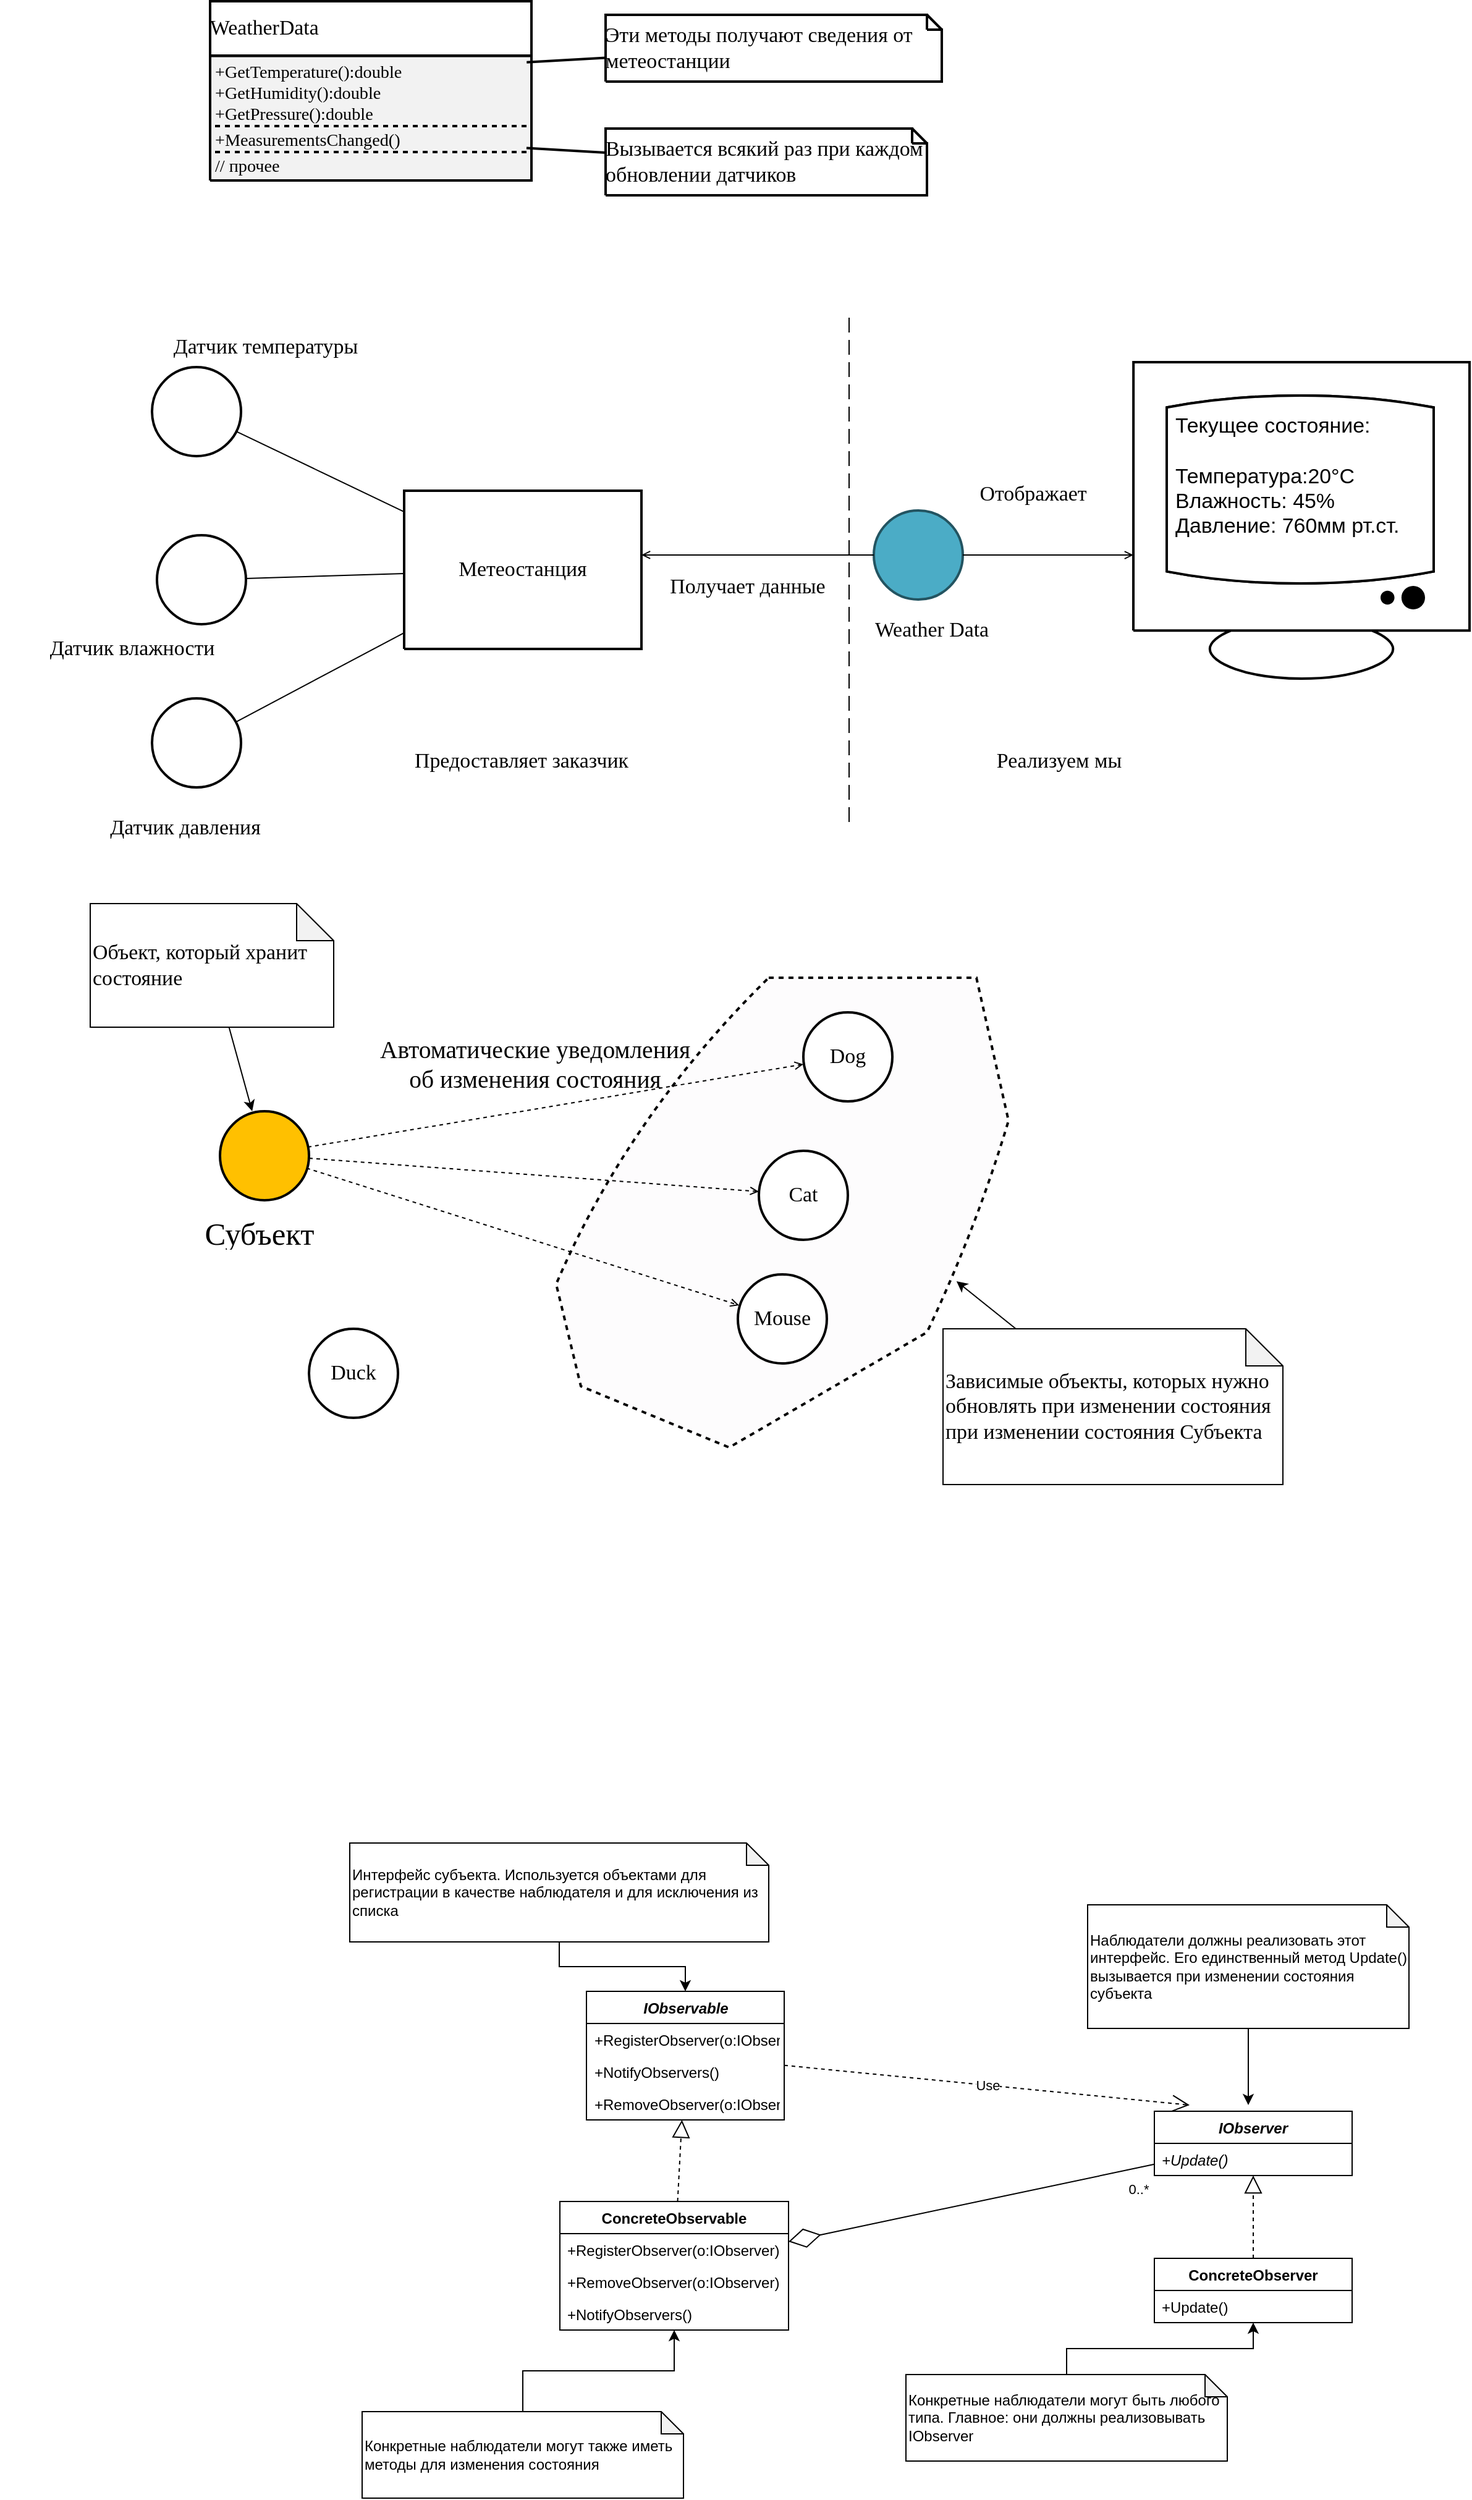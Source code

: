 <mxfile version="24.7.8" pages="2">
  <diagram name="Page-1" id="Page-1">
    <mxGraphModel dx="1199" dy="1207" grid="1" gridSize="10" guides="1" tooltips="1" connect="1" arrows="1" fold="1" page="1" pageScale="1" pageWidth="850" pageHeight="1100" math="0" shadow="0">
      <root>
        <mxCell id="0" />
        <mxCell id="1" parent="0" />
        <UserObject label="" tags="Background" id="2">
          <mxCell style="vsdxID=122;fillColor=#eeeaf2;gradientColor=none;fillOpacity=16;shape=stencil(tZJNbsMgEIVPw9IjDAbDOk3vgRJso1JjYdI4ty+UWIWqlrrpbn6+B8NjED2tk1o0IngN3r3pu7mGCdEXRIiZJ+1NiBGiZ0RPg/N69O42X3O+qESm6N19pBO2rOs4SJlUBD9yBX9lrxm2Zi5gSeDPbItxhVIMHS1x5S+x6/c5WAtCZIXfJUwC63LtiYkWZF+d2zPonrqtUZtZG++CCsbN5YjYKj/qJt7ZDFaNVWu9a70U5fb4UVQAYdX1+zN/xeNovKJFdJsf87VjnEFKjxwjnEBPa8cIloBrx44++F/cisH3og3G2rynZf/nYsZSXmp6/gQ=);dashed=1;dashPattern=2.00 2.00;strokeColor=#000000;strokeWidth=2;points=[];labelBackgroundColor=#ffffff;rounded=0;html=1;whiteSpace=wrap;" parent="1" vertex="1">
            <mxGeometry x="1537" y="860" width="366" height="380" as="geometry" />
          </mxCell>
        </UserObject>
        <UserObject label="" tags="Background" id="3">
          <mxCell style="vsdxID=9;fillColor=none;gradientColor=none;strokeColor=none;strokeWidth=2;spacingTop=3;spacingBottom=3;points=[[1,0.5,0],[0.5,0.5,0],[0.5,0,0]];labelBackgroundColor=none;rounded=0;html=1;whiteSpace=wrap;" parent="1" vertex="1">
            <mxGeometry x="1257" y="70" width="260" height="145" as="geometry" />
          </mxCell>
        </UserObject>
        <mxCell id="4" style="vsdxID=10;fillColor=#f2f2f2;gradientColor=none;shape=stencil(1ZLdDoIwDIWfZpczc4u+AOIl79DIgMW5kTIF3t4txYgYJfHOu7bna7ufw1TWNdBqJkUX0J91b8rQMHVgUhrXaDQhRkzlTGWVR12jv7qS8hYSmaKLv6UJA/WJ1CHFSNlWUH4k1Bo3Qx/iT7ASm93+M74CA56iihNcQEE4jovCyjQxcBhMx9EHCMa7F9oC1prHTbyyUE+3IKnrtW7fyn9wtm+PvPi+GDw9UhlryWJzfempWCI/qvwO);strokeColor=#000000;strokeWidth=2;points=[[0,0.5,0],[1,0.5,0],[0.5,1,0],[0.5,0,0]];labelBackgroundColor=none;rounded=0;html=1;whiteSpace=wrap;" parent="3" vertex="1">
          <mxGeometry width="260" height="145" as="geometry" />
        </mxCell>
        <mxCell id="5" style="vsdxID=11;fillColor=#ffffff;gradientColor=none;shape=stencil(zZJNDsIgEIVPw5IE4Qi1LnuHiYWWiNAMaNvbC5lGazVduHI3P9/Mm0weU1XsYdBMipgwXPRo29QzdWRSWt9rtClHTNVMVSag7jDcfEv5AIUs0TXcy4aJ5kSZkGKm7CAoPxEKeM49XNAGGoJx3hR2d4mJw2Qjx5Ag2eDfWAfYaZ51uHHQLYPUiqPWw0f57y9z1q/e+5T6/uB9eAf9EdzI5+DlC2OdI1ut+1sf5RJ5UNUP);strokeColor=#000000;strokeWidth=2;points=[[0,0.5,0],[1,0.5,0],[0.5,1,0],[0.5,0,0]];labelBackgroundColor=none;rounded=0;html=1;whiteSpace=wrap;" parent="3" vertex="1">
          <mxGeometry width="260" height="44" as="geometry" />
        </mxCell>
        <mxCell id="6" value="&lt;div style=&quot;font-size: 1px&quot;&gt;&lt;font style=&quot;font-size:16.93px;font-family:Calibri;color:#000000;direction:ltr;letter-spacing:0px;line-height:120%;opacity:1&quot;&gt;WeatherData&lt;br/&gt;&lt;/font&gt;&lt;/div&gt;" style="text;vsdxID=9;fillColor=none;gradientColor=none;strokeColor=none;strokeWidth=2;spacingTop=3;spacingBottom=3;points=[[1,0.5,0],[0.5,0.5,0],[0.5,0,0]];labelBackgroundColor=none;rounded=0;html=1;whiteSpace=wrap;verticalAlign=middle;align=left;overflow=width;;html=1;" parent="3" vertex="1">
          <mxGeometry y="-0.01" width="260" height="44.31" as="geometry" />
        </mxCell>
        <UserObject label="&lt;div style=&quot;font-size: 1px&quot;&gt;&lt;font style=&quot;font-size:14.11px;font-family:Calibri;color:#000000;direction:ltr;letter-spacing:0px;line-height:120%;opacity:1&quot;&gt;+GetTemperature():double&lt;br/&gt;&lt;/font&gt;&lt;/div&gt;" tags="Background" id="7">
          <mxCell style="verticalAlign=middle;align=left;overflow=width;vsdxID=14;fillColor=#ffffff;gradientColor=none;fillOpacity=0;shape=stencil(nZBLDoAgDERP0z3SIyjew0SURgSD+Lu9kMZoXLhwN9N5bdMClrNpJg1SzDH4QW/URgNYgZTkjA4UkwJUgGXng+6DX1zLfmoymdXo1zxh5z6RO6Q42BWCfc2oJfdAr/AX/IH+BF/rk7hv7MjaZ/L+RirxJ1Gd);strokeColor=#000000;strokeWidth=2;spacingTop=-3;spacingBottom=-3;spacingLeft=3;spacingRight=-3;points=[];labelBackgroundColor=none;rounded=0;html=1;whiteSpace=wrap;" parent="1" vertex="1">
            <mxGeometry x="1261" y="118" width="252" height="16" as="geometry" />
          </mxCell>
        </UserObject>
        <UserObject label="" tags="Background" id="8">
          <mxCell style="vsdxID=15;fillColor=#ffffff;gradientColor=none;shape=stencil(fY9LDoAgDERP0z3SeALUe5gI0ohgEH+3F9KFxoW7mfa1nQKq1faLBinWFMOkDxqSBWxASvJWR0pZAbaAyoSoxxg2P7Bf+kIWNYe9bDh5TpQJKS52NduOSUf+RVbij83iOWHIOU747n8j5RK/g+0N);dashed=1;dashPattern=2.00 2.00;strokeColor=#000000;strokeWidth=2;points=[];labelBackgroundColor=none;rounded=0;html=1;whiteSpace=wrap;" parent="1" vertex="1">
            <mxGeometry x="1261" y="169" width="252" height="4" as="geometry" />
          </mxCell>
        </UserObject>
        <UserObject label="&lt;div style=&quot;font-size: 1px&quot;&gt;&lt;font style=&quot;font-size:14.11px;font-family:Calibri;color:#000000;direction:ltr;letter-spacing:0px;line-height:120%;opacity:1&quot;&gt;+MeasurementsChanged()&lt;br/&gt;&lt;/font&gt;&lt;/div&gt;" tags="Background" id="9">
          <mxCell style="verticalAlign=middle;align=left;overflow=width;vsdxID=16;fillColor=#ffffff;gradientColor=none;fillOpacity=0;shape=stencil(nZBLDoAgDERP0z3SIyjew0SURgSD+Lu9kMZoXLhwN9N5bdMClrNpJg1SzDH4QW/URgNYgZTkjA4UkwJUgGXng+6DX1zLfmoymdXo1zxh5z6RO6Q42BWCfc2oJfdAr/AX/IH+BF/rk7hv7MjaZ/L+RirxJ1Gd);strokeColor=#000000;strokeWidth=2;spacingTop=-3;spacingBottom=-3;spacingLeft=3;spacingRight=-3;points=[];labelBackgroundColor=none;rounded=0;html=1;whiteSpace=wrap;" parent="1" vertex="1">
            <mxGeometry x="1261" y="173" width="252" height="16" as="geometry" />
          </mxCell>
        </UserObject>
        <UserObject label="&lt;div style=&quot;font-size: 1px&quot;&gt;&lt;font style=&quot;font-size:14.11px;font-family:Calibri;color:#000000;direction:ltr;letter-spacing:0px;line-height:120%;opacity:1&quot;&gt;+GetHumidity():double&lt;br/&gt;&lt;/font&gt;&lt;/div&gt;" tags="Background" id="10">
          <mxCell style="verticalAlign=middle;align=left;overflow=width;vsdxID=17;fillColor=#ffffff;gradientColor=none;fillOpacity=0;shape=stencil(nZBLDoAgDERP0z3SIyjew0SURgSD+Lu9kMZoXLhwN9N5bdMClrNpJg1SzDH4QW/URgNYgZTkjA4UkwJUgGXng+6DX1zLfmoymdXo1zxh5z6RO6Q42BWCfc2oJfdAr/AX/IH+BF/rk7hv7MjaZ/L+RirxJ1Gd);strokeColor=#000000;strokeWidth=2;spacingTop=-3;spacingBottom=-3;spacingLeft=3;spacingRight=-3;points=[];labelBackgroundColor=none;rounded=0;html=1;whiteSpace=wrap;" parent="1" vertex="1">
            <mxGeometry x="1261" y="135" width="252" height="16" as="geometry" />
          </mxCell>
        </UserObject>
        <UserObject label="&lt;div style=&quot;font-size: 1px&quot;&gt;&lt;font style=&quot;font-size:14.11px;font-family:Calibri;color:#000000;direction:ltr;letter-spacing:0px;line-height:120%;opacity:1&quot;&gt;+GetPressure():double&lt;br/&gt;&lt;/font&gt;&lt;/div&gt;" tags="Background" id="11">
          <mxCell style="verticalAlign=middle;align=left;overflow=width;vsdxID=18;fillColor=#ffffff;gradientColor=none;fillOpacity=0;shape=stencil(nZBLDoAgDERP0z3SIyjew0SURgSD+Lu9kMZoXLhwN9N5bdMClrNpJg1SzDH4QW/URgNYgZTkjA4UkwJUgGXng+6DX1zLfmoymdXo1zxh5z6RO6Q42BWCfc2oJfdAr/AX/IH+BF/rk7hv7MjaZ/L+RirxJ1Gd);strokeColor=#000000;strokeWidth=2;spacingTop=-3;spacingBottom=-3;spacingLeft=3;spacingRight=-3;points=[];labelBackgroundColor=none;rounded=0;html=1;whiteSpace=wrap;" parent="1" vertex="1">
            <mxGeometry x="1261" y="152" width="252" height="16" as="geometry" />
          </mxCell>
        </UserObject>
        <UserObject label="&lt;div style=&quot;font-size: 1px&quot;&gt;&lt;/div&gt;" tags="Background" id="12">
          <mxCell style="verticalAlign=middle;align=center;overflow=width;vsdxID=19;fillColor=#ffffff;gradientColor=none;shape=stencil(vVHLDsIgEPwajiQI6RfU+h8bu22JCGRB2/69kG1iazx58DazM/vIjjBtmiCi0CplCjecbZ8nYc5Ca+snJJsLEqYTph0C4Ujh4XvmEaqzont41gkL96naodXKrGF6YSfQtUi0OXXDVlqPfJNP6usotUhYbJIUMmQb/GGrAxpRljVycDBuc1hKM2LclX8/7H9nFfB+82Cd45T2+mcspcSRmu4F);strokeColor=#000000;strokeWidth=2;points=[];labelBackgroundColor=none;rounded=0;html=1;whiteSpace=wrap;" parent="1" vertex="1">
            <mxGeometry x="1210" y="366" width="72" height="72" as="geometry" />
          </mxCell>
        </UserObject>
        <UserObject label="" tags="Background" id="13">
          <mxCell style="vsdxID=20;fillColor=#ffffff;gradientColor=none;shape=stencil(vVHLDsIgEPwajiQI6RfU+h8bu22JCGRB2/69kG1iazx58DazM/vIjjBtmiCi0CplCjecbZ8nYc5Ca+snJJsLEqYTph0C4Ujh4XvmEaqzont41gkL96naodXKrGF6YSfQtUi0OXXDVlqPfJNP6usotUhYbJIUMmQb/GGrAxpRljVycDBuc1hKM2LclX8/7H9nFfB+82Cd45T2+mcspcSRmu4F);strokeColor=#000000;strokeWidth=2;points=[];labelBackgroundColor=none;rounded=0;html=1;whiteSpace=wrap;" parent="1" vertex="1">
            <mxGeometry x="1214" y="502" width="72" height="72" as="geometry" />
          </mxCell>
        </UserObject>
        <UserObject label="" tags="Background" id="14">
          <mxCell style="vsdxID=21;fillColor=#ffffff;gradientColor=none;shape=stencil(vVHLDsIgEPwajiQI6RfU+h8bu22JCGRB2/69kG1iazx58DazM/vIjjBtmiCi0CplCjecbZ8nYc5Ca+snJJsLEqYTph0C4Ujh4XvmEaqzont41gkL96naodXKrGF6YSfQtUi0OXXDVlqPfJNP6usotUhYbJIUMmQb/GGrAxpRljVycDBuc1hKM2LclX8/7H9nFfB+82Cd45T2+mcspcSRmu4F);strokeColor=#000000;strokeWidth=2;points=[];labelBackgroundColor=none;rounded=0;html=1;whiteSpace=wrap;" parent="1" vertex="1">
            <mxGeometry x="1210" y="634" width="72" height="72" as="geometry" />
          </mxCell>
        </UserObject>
        <UserObject label="&lt;div style=&quot;font-size: 1px&quot;&gt;&lt;font style=&quot;font-size:16.93px;font-family:Calibri;color:#000000;direction:ltr;letter-spacing:0px;line-height:120%;opacity:1&quot;&gt;Метеостанция&lt;br/&gt;&lt;/font&gt;&lt;/div&gt;" tags="Background" id="15">
          <mxCell style="verticalAlign=middle;align=center;overflow=width;vsdxID=22;fillColor=#ffffff;gradientColor=none;shape=stencil(nZBLDoAgDERP0z3SIyjew0SURgSD+Lu9kMZoXLhwN9O+tukAlrNpJg1SzDH4QW/URgNYgZTkjA4UkwJUgGXng+6DX1zLfmoymdXo17xh5zmRJ6Q42BWCfc2oJfdAr+Yv+AP9Cb7OJ3H/2JG1HNGz/84klThPVCc=);strokeColor=#000000;strokeWidth=2;points=[];labelBackgroundColor=none;rounded=0;html=1;whiteSpace=wrap;" parent="1" vertex="1">
            <mxGeometry x="1414" y="466" width="192" height="128" as="geometry" />
          </mxCell>
        </UserObject>
        <UserObject label="" tags="Background" id="16">
          <mxCell style="vsdxID=23;fillColor=#4bacc6;gradientColor=none;shape=stencil(vVHLDsIgEPwajiQI6RfU+h8bu22JCGRB2/69kG1iazx58DazM/vIjjBtmiCi0CplCjecbZ8nYc5Ca+snJJsLEqYTph0C4Ujh4XvmEaqzont41gkL96naodXKrGF6YSfQtUi0OXXDVlqPfJNP6usotUhYbJIUMmQb/GGrAxpRljVycDBuc1hKM2LclX8/7H9nFfB+82Cd45T2+mcspcSRmu4F);strokeColor=#235461;strokeWidth=2;points=[];labelBackgroundColor=none;rounded=0;html=1;whiteSpace=wrap;" parent="1" vertex="1">
            <mxGeometry x="1794" y="482" width="72" height="72" as="geometry" />
          </mxCell>
        </UserObject>
        <UserObject label="" tags="Background" id="17">
          <mxCell style="vsdxID=24;fillColor=none;gradientColor=none;strokeColor=none;strokeWidth=2;points=[[0.5,0.5,0]];labelBackgroundColor=none;rounded=0;html=1;whiteSpace=wrap;" parent="1" vertex="1">
            <mxGeometry x="2004" y="354" width="272" height="272" as="geometry" />
          </mxCell>
        </UserObject>
        <mxCell id="18" style="vsdxID=25;fillColor=#ffffff;gradientColor=none;shape=stencil(nZPdjoMgEIWfhtvJyCjCdX/eo2ntStZqQ+3f26+GcQuSmu7e4fE7nBlgBK0u9e5cCYmX3nXf1d0e+lrQWkhp27pyth9WgjaCVsfOVV+uu7YH/33ejeS4OnW3cYeH90kDqEeXxKdXdA5e2Hp+f3XekLGjAFTsYEkrKDIvPSRTEsqCKZa0BkVMUUqxZBBUvpgfeFgyQ0llnE8EJo/zM8Q4vcA4egLeBCuVNP7akjPKEuSs7bA4SqlP2w49WXqgU36etB1ezpSPYGScP7/1xrZ/eiXxq8JFNt779wz/ReN7FAHpY3axhGHxmp+jbRo/fuH/+bwNkp9V2vwA);strokeColor=#000000;strokeWidth=2;points=[[0.5,0.5,0]];labelBackgroundColor=none;rounded=0;html=1;whiteSpace=wrap;" parent="17" vertex="1">
          <mxGeometry y="8" width="272" height="256" as="geometry" />
        </mxCell>
        <mxCell id="19" style="vsdxID=26;fillColor=#ffffff;gradientColor=none;shape=stencil(jZTRdoMgDIafhtscSBT0umvfo2e10zNXe6zd2rcfDlSIk+0OQkK+/AkI2t3q47USKG9D371XX81pqAW9CMTmUld9M9iVoL2g3bnrq7e+u19Obn89jp7j6qP7HG94uLhcjiEon26bgc5/DAfn/Hrvnbdy51pD7gMUi5APdJYCAZV38iYbRd6JnKXUYLzp6U1KAlKYvG0uAWkY4ROVYEyK1pIQwy0JMox5bU2oY94ynwMn4Fko4i4byYkWXrW+1mdSBnTGkgeIPhkBmjj9qvZYrCBgQ1yOO4IwrWzXTEw71sRog/5vKMVnKjmAMimpgqKMGSWTM4OC9dLOgIoBGZ8G0ttKxni2NzotYwAwdd0AlzGoYwKXMq3i5LD1MAtQKs67XDk9zBwUn7WFjeVZBp2XHOuz+P+u5upNWgiMQW2H2Iss5smbQP9QR24Dpgbs/552sXyh56Zt3Q8cnvMv15rcd037bw==);strokeColor=#000000;strokeWidth=2;points=[[0.5,0.5,0]];labelBackgroundColor=none;rounded=0;html=1;whiteSpace=wrap;" parent="17" vertex="1">
          <mxGeometry x="27" y="35" width="216" height="152" as="geometry" />
        </mxCell>
        <mxCell id="20" style="vsdxID=27;fillColor=#ffffff;gradientColor=none;shape=stencil(lVPLEoIwDPyaXjskkdfZx384AtIRwSmo+PdSU4XgqOMt3W6ymzRVtGzL7SlXGLSdbQ751WRdqWilEE1d5tZ0Q6RorWhZNDbf2+ZcZ3w+bR3TRcfm4ir0nBe4DAxufEpJR/RANkzenS2zgQmw0EnkUzyUxjpmpEdGCHSSepKHIPBCPTEQPoVJEj7oRokGkLpjSa+RhBoWUnbibabzEn5ruTL1ZD4j3xvRFH0z6kygNIqapNGhmTCWRn9M5+tspuMGWQ7fXw1fpkBqziTnjcqx/Fibv8hDMG5nYaqKl3t6P9/mAeKfQOs7);strokeColor=#000000;strokeWidth=2;points=[[0.5,0.5,0]];labelBackgroundColor=none;rounded=0;html=1;whiteSpace=wrap;" parent="17" vertex="1">
          <mxGeometry x="27" y="35" width="216" height="152" as="geometry" />
        </mxCell>
        <mxCell id="21" style="vsdxID=28;fillColor=#000000;gradientColor=none;shape=stencil(xVPRDoIwDPyaPY6MFTLfEf9jkQGLyEiZgn/vcCOC4cHEqG+93rXrNR2BrK9lpwhnvUVzUoMubE1gTzjXba1QWxcRyAlkpUFVobm0hcednJRTdDbXqcPo6xIxlXB28zBlD3jwUolHR2GQxhDx1KsxyGc8Kxjb6sZGKkfdUzRWWm1aTwaukVgp6l6iZSOr0MdT/aBUt0h/NNu20a+Mtt7w5ko2TYhoB2sPcRIJsbIBcQT8T0t+Z77fHYALnkdd6qZZMq/n71L+60B+Bw==);strokeColor=#000000;strokeWidth=2;points=[[0.5,0.5,0]];labelBackgroundColor=none;rounded=0;html=1;whiteSpace=wrap;" parent="17" vertex="1">
          <mxGeometry x="200" y="189" width="36" height="19" as="geometry" />
        </mxCell>
        <UserObject label="" tags="Background" id="125">
          <mxCell style="vsdxID=36;edgeStyle=none;dashed=1;dashPattern=12.00 6.00;startArrow=none;endArrow=none;startSize=5;endSize=5;strokeColor=#000000;spacingTop=0;spacingBottom=0;spacingLeft=0;spacingRight=0;verticalAlign=middle;html=1;labelBackgroundColor=#ffffff;rounded=0;" parent="1" edge="1">
            <mxGeometry relative="1" as="geometry">
              <Array as="points" />
              <mxPoint x="1774" y="326" as="sourcePoint" />
              <mxPoint x="1774" y="736" as="targetPoint" />
            </mxGeometry>
          </mxCell>
        </UserObject>
        <UserObject label="&lt;div style=&quot;font-size: 1px&quot;&gt;&lt;font style=&quot;font-size:16.93px;font-family:Calibri;color:#000000;direction:ltr;letter-spacing:0px;line-height:120%;opacity:1&quot;&gt;Получает данные&lt;br/&gt;&lt;/font&gt;&lt;/div&gt;" tags="Background" id="27">
          <mxCell style="verticalAlign=middle;align=center;overflow=width;vsdxID=62;fillColor=none;gradientColor=none;shape=stencil(nZBLDoAgDERP0z3SIyjew0SURgSD+Lu9kMZoXLhwN9O+tukAlrNpJg1SzDH4QW/URgNYgZTkjA4UkwJUgGXng+6DX1zLfmoymdXo17xh5zmRJ6Q42BWCfc2oJfdAr+Yv+AP9Cb7OJ3H/2JG1HNGz/84klThPVCc=);strokeColor=none;strokeWidth=2;points=[];labelBackgroundColor=none;rounded=0;html=1;whiteSpace=wrap;" parent="1" vertex="1">
            <mxGeometry x="1596" y="530" width="192" height="28" as="geometry" />
          </mxCell>
        </UserObject>
        <UserObject label="&lt;div style=&quot;font-size: 1px&quot;&gt;&lt;font style=&quot;font-size:16.93px;font-family:Calibri;color:#000000;direction:ltr;letter-spacing:0px;line-height:120%;opacity:1&quot;&gt;Отображает&lt;br/&gt;&lt;/font&gt;&lt;/div&gt;" tags="Background" id="28">
          <mxCell style="verticalAlign=middle;align=center;overflow=width;vsdxID=63;fillColor=none;gradientColor=none;shape=stencil(nZBLDoAgDERP0z3SIyjew0SURgSD+Lu9kMZoXLhwN9O+tukAlrNpJg1SzDH4QW/URgNYgZTkjA4UkwJUgGXng+6DX1zLfmoymdXo17xh5zmRJ6Q42BWCfc2oJfdAr+Yv+AP9Cb7OJ3H/2JG1HNGz/84klThPVCc=);strokeColor=none;strokeWidth=2;points=[];labelBackgroundColor=none;rounded=0;html=1;whiteSpace=wrap;" parent="1" vertex="1">
            <mxGeometry x="1816" y="455" width="214" height="28" as="geometry" />
          </mxCell>
        </UserObject>
        <UserObject label="&lt;div style=&quot;font-size: 1px&quot;&gt;&lt;font style=&quot;font-size:16.93px;font-family:Calibri;color:#000000;direction:ltr;letter-spacing:0px;line-height:120%;opacity:1&quot;&gt;Датчик температуры&lt;br/&gt;&lt;/font&gt;&lt;/div&gt;" tags="Background" id="29">
          <mxCell style="verticalAlign=middle;align=center;overflow=width;vsdxID=64;fillColor=none;gradientColor=none;shape=stencil(nZBLDoAgDERP0z3SIyjew0SURgSD+Lu9kMZoXLhwN9O+tukAlrNpJg1SzDH4QW/URgNYgZTkjA4UkwJUgGXng+6DX1zLfmoymdXo17xh5zmRJ6Q42BWCfc2oJfdAr+Yv+AP9Cb7OJ3H/2JG1HNGz/84klThPVCc=);strokeColor=none;strokeWidth=2;points=[];labelBackgroundColor=none;rounded=0;html=1;whiteSpace=wrap;" parent="1" vertex="1">
            <mxGeometry x="1195" y="336" width="214" height="28" as="geometry" />
          </mxCell>
        </UserObject>
        <UserObject label="&lt;div style=&quot;font-size: 1px&quot;&gt;&lt;font style=&quot;font-size:16.93px;font-family:Calibri;color:#000000;direction:ltr;letter-spacing:0px;line-height:120%;opacity:1&quot;&gt;Датчик влажности&lt;br/&gt;&lt;/font&gt;&lt;/div&gt;" tags="Background" id="30">
          <mxCell style="verticalAlign=middle;align=center;overflow=width;vsdxID=65;fillColor=none;gradientColor=none;shape=stencil(nZBLDoAgDERP0z3SIyjew0SURgSD+Lu9kMZoXLhwN9O+tukAlrNpJg1SzDH4QW/URgNYgZTkjA4UkwJUgGXng+6DX1zLfmoymdXo17xh5zmRJ6Q42BWCfc2oJfdAr+Yv+AP9Cb7OJ3H/2JG1HNGz/84klThPVCc=);strokeColor=none;strokeWidth=2;points=[];labelBackgroundColor=none;rounded=0;html=1;whiteSpace=wrap;" parent="1" vertex="1">
            <mxGeometry x="1087" y="580" width="214" height="28" as="geometry" />
          </mxCell>
        </UserObject>
        <UserObject label="&lt;div style=&quot;font-size: 1px&quot;&gt;&lt;font style=&quot;font-size:16.93px;font-family:Calibri;color:#000000;direction:ltr;letter-spacing:0px;line-height:120%;opacity:1&quot;&gt;Датчик давления&lt;br/&gt;&lt;/font&gt;&lt;/div&gt;" tags="Background" id="31">
          <mxCell style="verticalAlign=middle;align=center;overflow=width;vsdxID=72;fillColor=none;gradientColor=none;shape=stencil(nZBLDoAgDERP0z3SIyjew0SURgSD+Lu9kMZoXLhwN9O+tukAlrNpJg1SzDH4QW/URgNYgZTkjA4UkwJUgGXng+6DX1zLfmoymdXo17xh5zmRJ6Q42BWCfc2oJfdAr+Yv+AP9Cb7OJ3H/2JG1HNGz/84klThPVCc=);strokeColor=none;strokeWidth=2;points=[];labelBackgroundColor=none;rounded=0;html=1;whiteSpace=wrap;" parent="1" vertex="1">
            <mxGeometry x="1130" y="725" width="214" height="28" as="geometry" />
          </mxCell>
        </UserObject>
        <UserObject label="&lt;div style=&quot;font-size: 1px&quot;&gt;&lt;p style=&quot;text-align:left;margin-left:0;margin-right:0;margin-top:0px;margin-bottom:0px;text-indent:0;vertical-align:top;direction:ltr;&quot;&gt;&lt;font style=&quot;font-size: 16.93px; color: rgb(0, 0, 0); direction: ltr; letter-spacing: 0px; line-height: 120%; opacity: 1;&quot;&gt;Текущее состояние:&lt;br&gt;&lt;br&gt;Температура&lt;/font&gt;&lt;font style=&quot;font-size: 16.93px; color: rgb(0, 0, 0); direction: ltr; letter-spacing: 0px; line-height: 120%; opacity: 1;&quot;&gt;:&lt;/font&gt;&lt;font style=&quot;font-size: 16.93px; color: rgb(0, 0, 0); direction: ltr; letter-spacing: 0px; line-height: 120%; opacity: 1;&quot;&gt;20°С&lt;br&gt;Влажность: 45%&lt;br&gt;Давление: 760мм рт.ст. &lt;br&gt;&lt;/font&gt;&lt;/p&gt;&lt;/div&gt;" tags="Background" id="32">
          <mxCell style="verticalAlign=top;align=left;overflow=width;vsdxID=78;fillColor=none;gradientColor=none;shape=stencil(nZBLDoAgDERP0z3SIyjew0SURgSD+Lu9kMZoXLhwN9O+tukAlrNpJg1SzDH4QW/URgNYgZTkjA4UkwJUgGXng+6DX1zLfmoymdXo17xh5zmRJ6Q42BWCfc2oJfdAr+Yv+AP9Cb7OJ3H/2JG1HNGz/84klThPVCc=);strokeColor=none;strokeWidth=2;points=[];labelBackgroundColor=none;rounded=0;html=1;whiteSpace=wrap;fontFamily=Helvetica;" parent="1" vertex="1">
            <mxGeometry x="2038" y="404" width="214" height="124" as="geometry" />
          </mxCell>
        </UserObject>
        <UserObject label="&lt;div style=&quot;font-size: 1px&quot;&gt;&lt;font style=&quot;font-size:16.93px;font-family:Calibri;color:#000000;direction:ltr;letter-spacing:0px;line-height:120%;opacity:1&quot;&gt;Предоставляет заказчик&lt;br/&gt;&lt;/font&gt;&lt;/div&gt;" tags="Background" id="33">
          <mxCell style="verticalAlign=middle;align=center;overflow=width;vsdxID=79;fillColor=none;gradientColor=none;shape=stencil(nZBLDoAgDERP0z3SIyjew0SURgSD+Lu9kMZoXLhwN9O+tukAlrNpJg1SzDH4QW/URgNYgZTkjA4UkwJUgGXng+6DX1zLfmoymdXo17xh5zmRJ6Q42BWCfc2oJfdAr+Yv+AP9Cb7OJ3H/2JG1HNGz/84klThPVCc=);strokeColor=none;strokeWidth=2;points=[];labelBackgroundColor=none;rounded=0;html=1;whiteSpace=wrap;" parent="1" vertex="1">
            <mxGeometry x="1402" y="671" width="214" height="28" as="geometry" />
          </mxCell>
        </UserObject>
        <UserObject label="&lt;div style=&quot;font-size: 1px&quot;&gt;&lt;font style=&quot;font-size:16.93px;font-family:Calibri;color:#000000;direction:ltr;letter-spacing:0px;line-height:120%;opacity:1&quot;&gt;Реализуем мы&lt;br/&gt;&lt;/font&gt;&lt;/div&gt;" tags="Background" id="34">
          <mxCell style="verticalAlign=middle;align=center;overflow=width;vsdxID=80;fillColor=none;gradientColor=none;shape=stencil(nZBLDoAgDERP0z3SIyjew0SURgSD+Lu9kMZoXLhwN9O+tukAlrNpJg1SzDH4QW/URgNYgZTkjA4UkwJUgGXng+6DX1zLfmoymdXo17xh5zmRJ6Q42BWCfc2oJfdAr+Yv+AP9Cb7OJ3H/2JG1HNGz/84klThPVCc=);strokeColor=none;strokeWidth=2;points=[];labelBackgroundColor=none;rounded=0;html=1;whiteSpace=wrap;" parent="1" vertex="1">
            <mxGeometry x="1837" y="671" width="214" height="28" as="geometry" />
          </mxCell>
        </UserObject>
        <UserObject label="&lt;div style=&quot;font-size: 1px&quot;&gt;&lt;font style=&quot;font-size:16.93px;font-family:Calibri;color:#000000;direction:ltr;letter-spacing:0px;line-height:120%;opacity:1&quot;&gt;Weather Data&lt;br/&gt;&lt;/font&gt;&lt;/div&gt;" tags="Background" id="35">
          <mxCell style="verticalAlign=middle;align=center;overflow=width;vsdxID=81;fillColor=none;gradientColor=none;shape=stencil(nZBLDoAgDERP0z3SIyjew0SURgSD+Lu9kMZoXLhwN9O+tukAlrNpJg1SzDH4QW/URgNYgZTkjA4UkwJUgGXng+6DX1zLfmoymdXo17xh5zmRJ6Q42BWCfc2oJfdAr+Yv+AP9Cb7OJ3H/2JG1HNGz/84klThPVCc=);strokeColor=none;strokeWidth=2;points=[];labelBackgroundColor=none;rounded=0;html=1;whiteSpace=wrap;" parent="1" vertex="1">
            <mxGeometry x="1745" y="565" width="192" height="28" as="geometry" />
          </mxCell>
        </UserObject>
        <UserObject label="" tags="Background" id="36">
          <mxCell style="vsdxID=82;fillColor=#ffffff;gradientColor=none;shape=stencil(fY9LDoAgDERP0z3SeALUe5gI0ohgEH+3F9KFxoW7mfa1nQKq1faLBinWFMOkDxqSBWxASvJWR0pZAbaAyoSoxxg2P7Bf+kIWNYe9bDh5TpQJKS52NduOSUf+RVbij83iOWHIOU747n8j5RK/g+0N);dashed=1;dashPattern=2.00 2.00;strokeColor=#000000;strokeWidth=2;points=[];labelBackgroundColor=none;rounded=0;html=1;whiteSpace=wrap;" parent="1" vertex="1">
            <mxGeometry x="1261" y="190" width="252" height="4" as="geometry" />
          </mxCell>
        </UserObject>
        <UserObject label="&lt;div style=&quot;font-size: 1px&quot;&gt;&lt;font style=&quot;font-size:14.11px;font-family:Calibri;color:#000000;direction:ltr;letter-spacing:0px;line-height:120%;opacity:1&quot;&gt;// &lt;/font&gt;&lt;font style=&quot;font-size:14.11px;font-family:Themed;color:#000000;direction:ltr;letter-spacing:0px;line-height:120%;opacity:1&quot;&gt;прочее&lt;br/&gt;&lt;/font&gt;&lt;/div&gt;" tags="Background" id="37">
          <mxCell style="verticalAlign=middle;align=left;overflow=width;vsdxID=83;fillColor=#ffffff;gradientColor=none;fillOpacity=0;shape=stencil(nZBLDoAgDERP0z3SIyjew0SURgSD+Lu9kMZoXLhwN9N5bdMClrNpJg1SzDH4QW/URgNYgZTkjA4UkwJUgGXng+6DX1zLfmoymdXo1zxh5z6RO6Q42BWCfc2oJfdAr/AX/IH+BF/rk7hv7MjaZ/L+RirxJ1Gd);strokeColor=#000000;strokeWidth=2;spacingTop=-3;spacingBottom=-3;spacingLeft=3;spacingRight=-3;points=[];labelBackgroundColor=none;rounded=0;html=1;whiteSpace=wrap;" parent="1" vertex="1">
            <mxGeometry x="1261" y="194" width="252" height="16" as="geometry" />
          </mxCell>
        </UserObject>
        <UserObject label="" tags="Background" id="38">
          <mxCell style="vsdxID=88;fillColor=#ffc000;gradientColor=none;shape=stencil(vVHLDsIgEPwajiQI6RfU+h8bu22JCGRB2/69kG1iazx58DazM/vIjjBtmiCi0CplCjecbZ8nYc5Ca+snJJsLEqYTph0C4Ujh4XvmEaqzont41gkL96naodXKrGF6YSfQtUi0OXXDVlqPfJNP6usotUhYbJIUMmQb/GGrAxpRljVycDBuc1hKM2LclX8/7H9nFfB+82Cd45T2+mcspcSRmu4F);strokeColor=#000000;strokeWidth=2;points=[];labelBackgroundColor=none;rounded=0;html=1;whiteSpace=wrap;" parent="1" vertex="1">
            <mxGeometry x="1265" y="968" width="72" height="72" as="geometry" />
          </mxCell>
        </UserObject>
        <UserObject label="&lt;div style=&quot;font-size: 1px&quot;&gt;&lt;font style=&quot;font-size:25.4px;font-family:Calibri;color:#000000;direction:ltr;letter-spacing:0px;line-height:120%;opacity:1&quot;&gt;Субъект&lt;br/&gt;&lt;/font&gt;&lt;/div&gt;" tags="Background" id="39">
          <mxCell style="verticalAlign=middle;align=center;overflow=width;vsdxID=90;fillColor=none;gradientColor=none;shape=stencil(nZBLDoAgDERP0z3SIyjew0SURgSD+Lu9kMZoXLhwN9O+tukAlrNpJg1SzDH4QW/URgNYgZTkjA4UkwJUgGXng+6DX1zLfmoymdXo17xh5zmRJ6Q42BWCfc2oJfdAr+Yv+AP9Cb7OJ3H/2JG1HNGz/84klThPVCc=);strokeColor=none;strokeWidth=2;points=[];labelBackgroundColor=none;rounded=0;html=1;whiteSpace=wrap;" parent="1" vertex="1">
            <mxGeometry x="1237" y="1051" width="120" height="28" as="geometry" />
          </mxCell>
        </UserObject>
        <UserObject label="&lt;div style=&quot;font-size: 1px&quot;&gt;&lt;font style=&quot;font-size:16.93px;font-family:Calibri;color:#000000;direction:ltr;letter-spacing:0px;line-height:120%;opacity:1&quot;&gt;Dog&lt;br/&gt;&lt;/font&gt;&lt;/div&gt;" tags="Background" id="40">
          <mxCell style="verticalAlign=middle;align=center;overflow=width;vsdxID=93;fillColor=#ffffff;gradientColor=none;shape=stencil(vVHLDsIgEPwajiQI6RfU+h8bu22JCGRB2/69kG1iazx58DazM/vIjjBtmiCi0CplCjecbZ8nYc5Ca+snJJsLEqYTph0C4Ujh4XvmEaqzont41gkL96naodXKrGF6YSfQtUi0OXXDVlqPfJNP6usotUhYbJIUMmQb/GGrAxpRljVycDBuc1hKM2LclX8/7H9nFfB+82Cd45T2+mcspcSRmu4F);strokeColor=#000000;strokeWidth=2;points=[];labelBackgroundColor=none;rounded=0;html=1;whiteSpace=wrap;" parent="1" vertex="1">
            <mxGeometry x="1737" y="888" width="72" height="72" as="geometry" />
          </mxCell>
        </UserObject>
        <UserObject label="&lt;div style=&quot;font-size: 1px&quot;&gt;&lt;font style=&quot;font-size:16.93px;font-family:Calibri;color:#000000;direction:ltr;letter-spacing:0px;line-height:120%;opacity:1&quot;&gt;Cat&lt;br/&gt;&lt;/font&gt;&lt;/div&gt;" tags="Background" id="41">
          <mxCell style="verticalAlign=middle;align=center;overflow=width;vsdxID=94;fillColor=#ffffff;gradientColor=none;shape=stencil(vVHLDsIgEPwajiQI6RfU+h8bu22JCGRB2/69kG1iazx58DazM/vIjjBtmiCi0CplCjecbZ8nYc5Ca+snJJsLEqYTph0C4Ujh4XvmEaqzont41gkL96naodXKrGF6YSfQtUi0OXXDVlqPfJNP6usotUhYbJIUMmQb/GGrAxpRljVycDBuc1hKM2LclX8/7H9nFfB+82Cd45T2+mcspcSRmu4F);strokeColor=#000000;strokeWidth=2;points=[];labelBackgroundColor=none;rounded=0;html=1;whiteSpace=wrap;" parent="1" vertex="1">
            <mxGeometry x="1701" y="1000" width="72" height="72" as="geometry" />
          </mxCell>
        </UserObject>
        <UserObject label="&lt;div style=&quot;font-size: 1px&quot;&gt;&lt;font style=&quot;font-size:16.93px;font-family:Calibri;color:#000000;direction:ltr;letter-spacing:0px;line-height:120%;opacity:1&quot;&gt;Duck&lt;br/&gt;&lt;/font&gt;&lt;/div&gt;" tags="Background" id="42">
          <mxCell style="verticalAlign=middle;align=center;overflow=width;vsdxID=95;fillColor=#ffffff;gradientColor=none;shape=stencil(vVHLDsIgEPwajiQI6RfU+h8bu22JCGRB2/69kG1iazx58DazM/vIjjBtmiCi0CplCjecbZ8nYc5Ca+snJJsLEqYTph0C4Ujh4XvmEaqzont41gkL96naodXKrGF6YSfQtUi0OXXDVlqPfJNP6usotUhYbJIUMmQb/GGrAxpRljVycDBuc1hKM2LclX8/7H9nFfB+82Cd45T2+mcspcSRmu4F);strokeColor=#000000;strokeWidth=2;points=[];labelBackgroundColor=none;rounded=0;html=1;whiteSpace=wrap;" parent="1" vertex="1">
            <mxGeometry x="1337" y="1144" width="72" height="72" as="geometry" />
          </mxCell>
        </UserObject>
        <UserObject label="&lt;div style=&quot;font-size: 1px&quot;&gt;&lt;font style=&quot;font-size:16.93px;font-family:Calibri;color:#000000;direction:ltr;letter-spacing:0px;line-height:120%;opacity:1&quot;&gt;Mouse&lt;br/&gt;&lt;/font&gt;&lt;/div&gt;" tags="Background" id="43">
          <mxCell style="verticalAlign=middle;align=center;overflow=width;vsdxID=96;fillColor=#ffffff;gradientColor=none;shape=stencil(vVHLDsIgEPwajiQI6RfU+h8bu22JCGRB2/69kG1iazx58DazM/vIjjBtmiCi0CplCjecbZ8nYc5Ca+snJJsLEqYTph0C4Ujh4XvmEaqzont41gkL96naodXKrGF6YSfQtUi0OXXDVlqPfJNP6usotUhYbJIUMmQb/GGrAxpRljVycDBuc1hKM2LclX8/7H9nFfB+82Cd45T2+mcspcSRmu4F);strokeColor=#000000;strokeWidth=2;points=[];labelBackgroundColor=none;rounded=0;html=1;whiteSpace=wrap;" parent="1" vertex="1">
            <mxGeometry x="1684" y="1100" width="72" height="72" as="geometry" />
          </mxCell>
        </UserObject>
        <UserObject label="&lt;div style=&quot;font-size: 1px&quot;&gt;&lt;font style=&quot;font-size:19.76px;font-family:Calibri;color:#000000;direction:ltr;letter-spacing:0px;line-height:120%;opacity:1&quot;&gt;Автоматические уведомления об изменения состояния&lt;br&gt;&lt;/font&gt;&lt;/div&gt;" tags="Background" id="47">
          <mxCell style="verticalAlign=middle;align=center;overflow=width;vsdxID=125;fillColor=none;gradientColor=none;shape=stencil(nZBLDoAgDERP0z3SIyjew0SURgSD+Lu9kMZoXLhwN9O+tukAlrNpJg1SzDH4QW/URgNYgZTkjA4UkwJUgGXng+6DX1zLfmoymdXo17xh5zmRJ6Q42BWCfc2oJfdAr+Yv+AP9Cb7OJ3H/2JG1HNGz/84klThPVCc=);strokeColor=none;strokeWidth=2;points=[];labelBackgroundColor=none;rounded=0;html=1;whiteSpace=wrap;" parent="1" vertex="1">
            <mxGeometry x="1390" y="900" width="260" height="60" as="geometry" />
          </mxCell>
        </UserObject>
        <UserObject label="" tags="Background" id="81">
          <mxCell style="vsdxID=84;fillColor=#ffffff;gradientColor=none;shape=stencil(nZLdDoMgDIWfhssRbJ1u1869h4k4yRgY1P28/SDNfiRhWbw7h35tTloYVmPfDJKBGCdnz/Km2qlneGAAyvTSqckrhjXDqrNOnpydTUt+aAIZ1MVew4Q79YnQAeJBLhPkj4RqZb7QV3EVDMCDTeH7LS8W/I/RYh0YxfXis5NOaU0rfdf/W1iRc8R0gg0gz3eLjjLjokwGiUJ4ER/SP9EnwPoJ);strokeColor=#000000;strokeWidth=2;points=[];labelBackgroundColor=none;rounded=0;html=1;whiteSpace=wrap;" parent="1" vertex="1">
            <mxGeometry x="1577" y="81" width="272" height="54" as="geometry" />
          </mxCell>
        </UserObject>
        <mxCell id="82" style="vsdxID=85;fillColor=#ffffff;gradientColor=none;shape=stencil(UzV2Ls5ILEhVNTIoLinKz04tz0wpyVA1dlE1MsrMy0gtyiwBslSNXVWNndPyi1LTi/JL81Ig/IJEkEoQKze/DGRCBUSfAUiHkUElhGdoAOG7QZTmZOYhKYVJkqfYkFomoyrFo1DXkGilZCpEcyeQgQjmtMycHEgsIcujRwtQCBKlxq4A);strokeColor=#000000;strokeWidth=2;points=[];labelBackgroundColor=none;rounded=0;html=1;whiteSpace=wrap;" parent="81" vertex="1">
          <mxGeometry x="260" width="12" height="12" as="geometry" />
        </mxCell>
        <mxCell id="83" value="&lt;div style=&quot;font-size: 1px&quot;&gt;&lt;p style=&quot;text-align:left;margin-left:0;margin-right:0;margin-top:0px;margin-bottom:0px;text-indent:0;vertical-align:middle;direction:ltr;&quot;&gt;&lt;font style=&quot;font-size:16.93px;font-family:Calibri;color:#000000;direction:ltr;letter-spacing:0px;line-height:120%;opacity:1&quot;&gt;Эти методы получают сведения от метеостанции&lt;br/&gt;&lt;/font&gt;&lt;/p&gt;&lt;/div&gt;" style="text;vsdxID=84;fillColor=none;gradientColor=none;strokeColor=none;strokeWidth=2;points=[];labelBackgroundColor=none;rounded=0;html=1;whiteSpace=wrap;verticalAlign=middle;align=left;overflow=width;;html=1;" parent="81" vertex="1">
          <mxGeometry y="1.03" width="272.6" height="51.93" as="geometry" />
        </mxCell>
        <UserObject label="" tags="Background" id="84">
          <mxCell style="vsdxID=86;fillColor=#ffffff;gradientColor=none;shape=stencil(nVLLDsIgEPwajhLcVWLPtf5Hk1IhVmgovv5eyMZHSTCmtxl2ZjOZhWE96XZUDMQUvDupm+mCZrhnAMZq5U2IiGHDsO6dV0fvLrYjPrZJmdDZXdOGO/lEcoB4EFsL4geSDsZ+SV/DRWIAnmhJXm057maGH7vFMmGWN4JPKb0ZBur0Pf+vMZRcyHKCFWy4hHkTFYdijixDBPkh4xN9Amye);strokeColor=#000000;strokeWidth=2;points=[];labelBackgroundColor=none;rounded=0;html=1;whiteSpace=wrap;" parent="1" vertex="1">
            <mxGeometry x="1577" y="173" width="260" height="54" as="geometry" />
          </mxCell>
        </UserObject>
        <mxCell id="85" style="vsdxID=87;fillColor=#ffffff;gradientColor=none;shape=stencil(UzV2Ls5ILEhVNTIoLinKz04tz0wpyVA1dlE1MsrMy0gtyiwBslSNXVWNndPyi1LTi/JL81Ig/IJEkEoQKze/DGRCBUSfAUiHkUElhGdoAOG7QZTmZOYhKYVJkqfYkFomoyrFo1DXkGilZCpEcyeQgQjmtMycHEgsIcujRwtQCBKlxq4A);strokeColor=#000000;strokeWidth=2;points=[];labelBackgroundColor=none;rounded=0;html=1;whiteSpace=wrap;" parent="84" vertex="1">
          <mxGeometry x="248" width="12" height="12" as="geometry" />
        </mxCell>
        <mxCell id="86" value="&lt;div style=&quot;font-size: 1px&quot;&gt;&lt;p style=&quot;text-align:left;margin-left:0;margin-right:0;margin-top:0px;margin-bottom:0px;text-indent:0;vertical-align:middle;direction:ltr;&quot;&gt;&lt;font style=&quot;font-size:16.93px;font-family:Calibri;color:#000000;direction:ltr;letter-spacing:0px;line-height:120%;opacity:1&quot;&gt;Вызывается всякий раз при каждом обновлении датчиков&lt;br/&gt;&lt;/font&gt;&lt;/p&gt;&lt;/div&gt;" style="text;vsdxID=86;fillColor=none;gradientColor=none;strokeColor=none;strokeWidth=2;points=[];labelBackgroundColor=none;rounded=0;html=1;whiteSpace=wrap;verticalAlign=middle;align=left;overflow=width;;html=1;" parent="84" vertex="1">
          <mxGeometry y="1.03" width="260" height="51.93" as="geometry" />
        </mxCell>
        <UserObject label="" tags="Connector" id="117">
          <mxCell style="vsdxID=117;fillColor=none;gradientColor=none;edgeStyle=none;dashed=1;strokeColor=#000000;points=[[0.02,1.12,0],[0.98,9.02,0]];labelBackgroundColor=#ffffff;rounded=0;html=1;whiteSpace=wrap;startArrow=none;endArrow=open;startSize=5;endSize=5;spacingTop=0;spacingBottom=0;spacingLeft=0;spacingRight=0;verticalAlign=middle;exitX=0.972;exitY=0.639;exitDx=0;exitDy=0;exitPerimeter=0;entryX=0.014;entryY=0.347;entryDx=0;entryDy=0;entryPerimeter=0;" parent="1" source="38" target="43" edge="1">
            <mxGeometry relative="1" as="geometry">
              <mxPoint x="-1" y="61" as="offset" />
              <Array as="points" />
            </mxGeometry>
          </mxCell>
        </UserObject>
        <UserObject label="" tags="Connector" id="118">
          <mxCell style="vsdxID=107;fillColor=none;gradientColor=none;edgeStyle=none;dashed=1;strokeColor=#000000;points=[[0.02,1.03,0],[0.98,2.94,0]];labelBackgroundColor=#ffffff;rounded=0;html=1;whiteSpace=wrap;startArrow=none;endArrow=open;startSize=5;endSize=5;spacingTop=0;spacingBottom=0;spacingLeft=0;spacingRight=0;verticalAlign=middle;exitX=1;exitY=0.528;exitDx=0;exitDy=0;exitPerimeter=0;entryX=0;entryY=0.458;entryDx=0;entryDy=0;entryPerimeter=0;" parent="1" source="38" target="41" edge="1">
            <mxGeometry relative="1" as="geometry">
              <mxPoint x="-1" y="20" as="offset" />
              <Array as="points" />
            </mxGeometry>
          </mxCell>
        </UserObject>
        <UserObject label="" tags="Connector" id="119">
          <mxCell style="vsdxID=97;fillColor=none;gradientColor=none;edgeStyle=none;dashed=1;strokeColor=#000000;points=[[0.02,0.98,0],[0.99,0.01,0]];labelBackgroundColor=#ffffff;rounded=0;html=1;whiteSpace=wrap;startArrow=none;endArrow=open;startSize=5;endSize=5;spacingTop=0;spacingBottom=0;spacingLeft=0;spacingRight=0;verticalAlign=middle;exitX=0.986;exitY=0.403;exitDx=0;exitDy=0;exitPerimeter=0;entryX=0;entryY=0.583;entryDx=0;entryDy=0;entryPerimeter=0;" parent="1" source="38" target="40" edge="1">
            <mxGeometry relative="1" as="geometry">
              <mxPoint y="-1" as="offset" />
              <Array as="points" />
            </mxGeometry>
          </mxCell>
        </UserObject>
        <UserObject label="" tags="Connector" id="120">
          <mxCell style="vsdxID=57;fillColor=none;gradientColor=none;edgeStyle=none;strokeColor=#000000;points=[[0.02,0.46,0],[0.99,0.44,0]];labelBackgroundColor=#ffffff;rounded=0;html=1;whiteSpace=wrap;startArrow=none;endArrow=open;startSize=5;endSize=5;spacingTop=0;spacingBottom=0;spacingLeft=0;spacingRight=0;verticalAlign=middle;exitX=1;exitY=0.5;exitDx=0;exitDy=0;exitPerimeter=0;entryX=0;entryY=0.603;entryDx=0;entryDy=0;entryPerimeter=0;" parent="1" source="16" target="17" edge="1">
            <mxGeometry relative="1" as="geometry">
              <Array as="points" />
            </mxGeometry>
          </mxCell>
        </UserObject>
        <UserObject label="" tags="Connector" id="121">
          <mxCell style="vsdxID=37;fillColor=none;gradientColor=none;edgeStyle=none;strokeColor=#000000;points=[[0.01,1.07,0],[0.98,5.78,0]];labelBackgroundColor=#ffffff;rounded=0;html=1;whiteSpace=wrap;startArrow=none;endArrow=none;startSize=5;endSize=5;spacingTop=0;spacingBottom=0;spacingLeft=0;spacingRight=0;verticalAlign=middle;exitX=0.944;exitY=0.722;exitDx=0;exitDy=0;exitPerimeter=0;entryX=0;entryY=0.133;entryDx=0;entryDy=0;entryPerimeter=0;" parent="1" source="12" target="15" edge="1">
            <mxGeometry relative="1" as="geometry">
              <mxPoint y="39" as="offset" />
              <Array as="points" />
            </mxGeometry>
          </mxCell>
        </UserObject>
        <UserObject label="" tags="Connector" id="122">
          <mxCell style="vsdxID=42;fillColor=none;gradientColor=none;edgeStyle=none;strokeColor=#000000;points=[[0.02,0.6,0],[0.98,0.4,0]];labelBackgroundColor=#ffffff;rounded=0;html=1;whiteSpace=wrap;startArrow=none;endArrow=none;startSize=5;endSize=5;spacingTop=0;spacingBottom=0;spacingLeft=0;spacingRight=0;verticalAlign=middle;exitX=1;exitY=0.486;exitDx=0;exitDy=0;exitPerimeter=0;entryX=0;entryY=0.523;entryDx=0;entryDy=0;entryPerimeter=0;" parent="1" source="13" target="15" edge="1">
            <mxGeometry relative="1" as="geometry">
              <mxPoint as="offset" />
              <Array as="points" />
            </mxGeometry>
          </mxCell>
        </UserObject>
        <UserObject label="" tags="Connector" id="123">
          <mxCell style="vsdxID=47;fillColor=none;gradientColor=none;edgeStyle=none;strokeColor=#000000;points=[[0.01,0.99,0],[0.98,0.01,0]];labelBackgroundColor=#ffffff;rounded=0;html=1;whiteSpace=wrap;startArrow=none;endArrow=none;startSize=5;endSize=5;spacingTop=0;spacingBottom=0;spacingLeft=0;spacingRight=0;verticalAlign=middle;exitX=0.944;exitY=0.264;exitDx=0;exitDy=0;exitPerimeter=0;entryX=0;entryY=0.898;entryDx=0;entryDy=0;entryPerimeter=0;" parent="1" source="14" target="15" edge="1">
            <mxGeometry relative="1" as="geometry">
              <mxPoint y="-1" as="offset" />
              <Array as="points" />
            </mxGeometry>
          </mxCell>
        </UserObject>
        <UserObject label="" tags="Connector" id="124">
          <mxCell style="vsdxID=52;fillColor=none;gradientColor=none;edgeStyle=none;strokeColor=#000000;points=[[-0.15,0.55,0],[-10.33,0.53,0]];labelBackgroundColor=#ffffff;rounded=0;html=1;whiteSpace=wrap;startArrow=none;endArrow=open;startSize=5;endSize=5;spacingTop=0;spacingBottom=0;spacingLeft=0;spacingRight=0;verticalAlign=middle;exitX=0;exitY=0.5;exitDx=0;exitDy=0;exitPerimeter=0;entryX=1;entryY=0.406;entryDx=0;entryDy=0;entryPerimeter=0;" parent="1" source="16" target="15" edge="1">
            <mxGeometry relative="1" as="geometry">
              <Array as="points" />
            </mxGeometry>
          </mxCell>
        </UserObject>
        <mxCell id="38l18jMETYPESK1Hgw2z-125" value="&lt;pre&gt;&lt;span style=&quot;font-family: Calibri; font-size: 16.93px; text-align: center; white-space: normal;&quot;&gt;Объект, который хранит состояние&lt;/span&gt;&lt;br&gt;&lt;/pre&gt;" style="shape=note;whiteSpace=wrap;html=1;backgroundOutline=1;darkOpacity=0.05;align=left;" vertex="1" parent="1">
          <mxGeometry x="1160" y="800" width="197" height="100" as="geometry" />
        </mxCell>
        <mxCell id="38l18jMETYPESK1Hgw2z-126" value="" style="endArrow=classic;html=1;rounded=0;" edge="1" parent="1" source="38l18jMETYPESK1Hgw2z-125" target="38">
          <mxGeometry width="50" height="50" relative="1" as="geometry">
            <mxPoint x="1070" y="1040" as="sourcePoint" />
            <mxPoint x="1120" y="990" as="targetPoint" />
          </mxGeometry>
        </mxCell>
        <mxCell id="38l18jMETYPESK1Hgw2z-127" value="&lt;pre&gt;&lt;span style=&quot;font-family: Calibri; font-size: 16.93px; text-align: center; white-space: normal;&quot;&gt;Зависимые объекты, которых нужно обновлять при изменении состояния при изменении состояния Субъекта&lt;/span&gt;&lt;br&gt;&lt;/pre&gt;" style="shape=note;whiteSpace=wrap;html=1;backgroundOutline=1;darkOpacity=0.05;align=left;" vertex="1" parent="1">
          <mxGeometry x="1850" y="1144" width="275" height="126" as="geometry" />
        </mxCell>
        <mxCell id="38l18jMETYPESK1Hgw2z-128" value="" style="endArrow=classic;html=1;rounded=0;entryX=0.885;entryY=0.646;entryDx=0;entryDy=0;entryPerimeter=0;" edge="1" parent="1" source="38l18jMETYPESK1Hgw2z-127" target="2">
          <mxGeometry width="50" height="50" relative="1" as="geometry">
            <mxPoint x="1880" y="1330" as="sourcePoint" />
            <mxPoint x="1930" y="1280" as="targetPoint" />
          </mxGeometry>
        </mxCell>
        <mxCell id="38l18jMETYPESK1Hgw2z-129" value="&lt;div&gt;&lt;font style=&quot;font-size: 12px;&quot;&gt;Наблюдатели должны реализовать этот интерфейс. Его единственный метод Update() вызывается при изменении состояния субъекта&lt;/font&gt;&lt;/div&gt;" style="shape=note;whiteSpace=wrap;html=1;backgroundOutline=1;darkOpacity=0.05;align=left;fontFamily=Helvetica;size=18;" vertex="1" parent="1">
          <mxGeometry x="1967" y="1610" width="260" height="100" as="geometry" />
        </mxCell>
        <mxCell id="38l18jMETYPESK1Hgw2z-131" style="edgeStyle=orthogonalEdgeStyle;rounded=0;orthogonalLoop=1;jettySize=auto;html=1;entryX=0.5;entryY=0;entryDx=0;entryDy=0;entryPerimeter=0;" edge="1" parent="1" source="38l18jMETYPESK1Hgw2z-129">
          <mxGeometry relative="1" as="geometry">
            <mxPoint x="2097" y="1772" as="targetPoint" />
          </mxGeometry>
        </mxCell>
        <mxCell id="38l18jMETYPESK1Hgw2z-132" value="&lt;font style=&quot;font-size: 12px;&quot;&gt;Интерфейс субъекта. Используется объектами для регистрации в качестве наблюдателя и для исключения из списка&lt;/font&gt;" style="shape=note;whiteSpace=wrap;html=1;backgroundOutline=1;darkOpacity=0.05;align=left;fontFamily=Helvetica;size=18;" vertex="1" parent="1">
          <mxGeometry x="1370" y="1560" width="339" height="80" as="geometry" />
        </mxCell>
        <mxCell id="38l18jMETYPESK1Hgw2z-133" style="edgeStyle=orthogonalEdgeStyle;rounded=0;orthogonalLoop=1;jettySize=auto;html=1;" edge="1" parent="1" source="38l18jMETYPESK1Hgw2z-132" target="38l18jMETYPESK1Hgw2z-155">
          <mxGeometry relative="1" as="geometry">
            <mxPoint x="1654" y="1651" as="targetPoint" />
          </mxGeometry>
        </mxCell>
        <mxCell id="38l18jMETYPESK1Hgw2z-134" value="Use" style="endArrow=open;endSize=12;dashed=1;html=1;rounded=0;" edge="1" parent="1" source="38l18jMETYPESK1Hgw2z-155">
          <mxGeometry width="160" relative="1" as="geometry">
            <mxPoint x="1784" y="1710.5" as="sourcePoint" />
            <mxPoint x="2049.51" y="1772" as="targetPoint" />
          </mxGeometry>
        </mxCell>
        <mxCell id="38l18jMETYPESK1Hgw2z-135" value="0..*" style="endArrow=diamondThin;endFill=0;endSize=24;html=1;rounded=0;" edge="1" parent="1" source="38l18jMETYPESK1Hgw2z-136" target="38l18jMETYPESK1Hgw2z-149">
          <mxGeometry x="-0.892" y="17" width="160" relative="1" as="geometry">
            <mxPoint x="1968.82" y="1791.898" as="sourcePoint" />
            <mxPoint x="1784" y="1837.101" as="targetPoint" />
            <mxPoint as="offset" />
          </mxGeometry>
        </mxCell>
        <mxCell id="38l18jMETYPESK1Hgw2z-136" value="&lt;i&gt;IObserver&lt;/i&gt;" style="swimlane;fontStyle=1;align=center;verticalAlign=top;childLayout=stackLayout;horizontal=1;startSize=26;horizontalStack=0;resizeParent=1;resizeParentMax=0;resizeLast=0;collapsible=1;marginBottom=0;whiteSpace=wrap;html=1;" vertex="1" parent="1">
          <mxGeometry x="2021" y="1777" width="160" height="52" as="geometry" />
        </mxCell>
        <mxCell id="38l18jMETYPESK1Hgw2z-137" value="+Update()" style="text;strokeColor=none;fillColor=none;align=left;verticalAlign=top;spacingLeft=4;spacingRight=4;overflow=hidden;rotatable=0;points=[[0,0.5],[1,0.5]];portConstraint=eastwest;whiteSpace=wrap;html=1;fontStyle=2" vertex="1" parent="38l18jMETYPESK1Hgw2z-136">
          <mxGeometry y="26" width="160" height="26" as="geometry" />
        </mxCell>
        <mxCell id="38l18jMETYPESK1Hgw2z-140" value="ConcreteObserver" style="swimlane;fontStyle=1;align=center;verticalAlign=top;childLayout=stackLayout;horizontal=1;startSize=26;horizontalStack=0;resizeParent=1;resizeParentMax=0;resizeLast=0;collapsible=1;marginBottom=0;whiteSpace=wrap;html=1;" vertex="1" parent="1">
          <mxGeometry x="2021" y="1896" width="160" height="52" as="geometry" />
        </mxCell>
        <mxCell id="38l18jMETYPESK1Hgw2z-141" value="+Update()" style="text;strokeColor=none;fillColor=none;align=left;verticalAlign=top;spacingLeft=4;spacingRight=4;overflow=hidden;rotatable=0;points=[[0,0.5],[1,0.5]];portConstraint=eastwest;whiteSpace=wrap;html=1;" vertex="1" parent="38l18jMETYPESK1Hgw2z-140">
          <mxGeometry y="26" width="160" height="26" as="geometry" />
        </mxCell>
        <mxCell id="38l18jMETYPESK1Hgw2z-144" value="" style="endArrow=block;dashed=1;endFill=0;endSize=12;html=1;rounded=0;" edge="1" parent="1" source="38l18jMETYPESK1Hgw2z-140" target="38l18jMETYPESK1Hgw2z-136">
          <mxGeometry width="160" relative="1" as="geometry">
            <mxPoint x="2250" y="1850" as="sourcePoint" />
            <mxPoint x="2410" y="1850" as="targetPoint" />
          </mxGeometry>
        </mxCell>
        <mxCell id="38l18jMETYPESK1Hgw2z-146" style="edgeStyle=orthogonalEdgeStyle;rounded=0;orthogonalLoop=1;jettySize=auto;html=1;" edge="1" parent="1" source="38l18jMETYPESK1Hgw2z-145" target="38l18jMETYPESK1Hgw2z-140">
          <mxGeometry relative="1" as="geometry" />
        </mxCell>
        <mxCell id="38l18jMETYPESK1Hgw2z-145" value="Конкретные наблюдатели могут быть любого типа. Главное: они должны реализовывать IObserver" style="shape=note;whiteSpace=wrap;html=1;backgroundOutline=1;darkOpacity=0.05;align=left;fontFamily=Helvetica;size=18;" vertex="1" parent="1">
          <mxGeometry x="1820" y="1990" width="260" height="70" as="geometry" />
        </mxCell>
        <mxCell id="38l18jMETYPESK1Hgw2z-149" value="ConcreteObservable" style="swimlane;fontStyle=1;align=center;verticalAlign=top;childLayout=stackLayout;horizontal=1;startSize=26;horizontalStack=0;resizeParent=1;resizeParentMax=0;resizeLast=0;collapsible=1;marginBottom=0;whiteSpace=wrap;html=1;" vertex="1" parent="1">
          <mxGeometry x="1540" y="1850" width="185" height="104" as="geometry" />
        </mxCell>
        <mxCell id="38l18jMETYPESK1Hgw2z-150" value="+RegisterObserver(o:IObserver)" style="text;strokeColor=none;fillColor=none;align=left;verticalAlign=top;spacingLeft=4;spacingRight=4;overflow=hidden;rotatable=0;points=[[0,0.5],[1,0.5]];portConstraint=eastwest;whiteSpace=wrap;html=1;" vertex="1" parent="38l18jMETYPESK1Hgw2z-149">
          <mxGeometry y="26" width="185" height="26" as="geometry" />
        </mxCell>
        <mxCell id="38l18jMETYPESK1Hgw2z-151" value="+RemoveObserver(o:IObserver)" style="text;strokeColor=none;fillColor=none;align=left;verticalAlign=top;spacingLeft=4;spacingRight=4;overflow=hidden;rotatable=0;points=[[0,0.5],[1,0.5]];portConstraint=eastwest;whiteSpace=wrap;html=1;" vertex="1" parent="38l18jMETYPESK1Hgw2z-149">
          <mxGeometry y="52" width="185" height="26" as="geometry" />
        </mxCell>
        <mxCell id="38l18jMETYPESK1Hgw2z-152" value="+NotifyObservers()" style="text;strokeColor=none;fillColor=none;align=left;verticalAlign=top;spacingLeft=4;spacingRight=4;overflow=hidden;rotatable=0;points=[[0,0.5],[1,0.5]];portConstraint=eastwest;whiteSpace=wrap;html=1;" vertex="1" parent="38l18jMETYPESK1Hgw2z-149">
          <mxGeometry y="78" width="185" height="26" as="geometry" />
        </mxCell>
        <mxCell id="38l18jMETYPESK1Hgw2z-154" value="" style="endArrow=block;dashed=1;endFill=0;endSize=12;html=1;rounded=0;" edge="1" parent="1" source="38l18jMETYPESK1Hgw2z-149" target="38l18jMETYPESK1Hgw2z-155">
          <mxGeometry width="160" relative="1" as="geometry">
            <mxPoint x="1320" y="1840" as="sourcePoint" />
            <mxPoint x="1480" y="1840" as="targetPoint" />
          </mxGeometry>
        </mxCell>
        <mxCell id="38l18jMETYPESK1Hgw2z-155" value="&lt;i&gt;IObservable&lt;/i&gt;" style="swimlane;fontStyle=1;align=center;verticalAlign=top;childLayout=stackLayout;horizontal=1;startSize=26;horizontalStack=0;resizeParent=1;resizeParentMax=0;resizeLast=0;collapsible=1;marginBottom=0;whiteSpace=wrap;html=1;" vertex="1" parent="1">
          <mxGeometry x="1561.5" y="1680" width="160" height="104" as="geometry" />
        </mxCell>
        <mxCell id="38l18jMETYPESK1Hgw2z-163" value="+RegisterObserver(o:IObserver)" style="text;strokeColor=none;fillColor=none;align=left;verticalAlign=top;spacingLeft=4;spacingRight=4;overflow=hidden;rotatable=0;points=[[0,0.5],[1,0.5]];portConstraint=eastwest;whiteSpace=wrap;html=1;" vertex="1" parent="38l18jMETYPESK1Hgw2z-155">
          <mxGeometry y="26" width="160" height="26" as="geometry" />
        </mxCell>
        <mxCell id="38l18jMETYPESK1Hgw2z-165" value="+NotifyObservers()" style="text;strokeColor=none;fillColor=none;align=left;verticalAlign=top;spacingLeft=4;spacingRight=4;overflow=hidden;rotatable=0;points=[[0,0.5],[1,0.5]];portConstraint=eastwest;whiteSpace=wrap;html=1;" vertex="1" parent="38l18jMETYPESK1Hgw2z-155">
          <mxGeometry y="52" width="160" height="26" as="geometry" />
        </mxCell>
        <mxCell id="38l18jMETYPESK1Hgw2z-164" value="+RemoveObserver(o:IObserver)" style="text;strokeColor=none;fillColor=none;align=left;verticalAlign=top;spacingLeft=4;spacingRight=4;overflow=hidden;rotatable=0;points=[[0,0.5],[1,0.5]];portConstraint=eastwest;whiteSpace=wrap;html=1;" vertex="1" parent="38l18jMETYPESK1Hgw2z-155">
          <mxGeometry y="78" width="160" height="26" as="geometry" />
        </mxCell>
        <mxCell id="38l18jMETYPESK1Hgw2z-167" style="edgeStyle=orthogonalEdgeStyle;rounded=0;orthogonalLoop=1;jettySize=auto;html=1;" edge="1" parent="1" source="38l18jMETYPESK1Hgw2z-166" target="38l18jMETYPESK1Hgw2z-149">
          <mxGeometry relative="1" as="geometry" />
        </mxCell>
        <mxCell id="38l18jMETYPESK1Hgw2z-166" value="Конкретные наблюдатели могут также иметь методы для изменения состояния" style="shape=note;whiteSpace=wrap;html=1;backgroundOutline=1;darkOpacity=0.05;align=left;fontFamily=Helvetica;size=18;" vertex="1" parent="1">
          <mxGeometry x="1380" y="2020" width="260" height="70" as="geometry" />
        </mxCell>
      </root>
    </mxGraphModel>
  </diagram>
  <diagram name="Page-2" id="Page-2">
    <mxGraphModel style="default-style2">
      <root>
        <mxCell id="0" />
        <mxCell id="1" parent="0" />
        <UserObject label="" tags="Connector" id="2">
          <mxCell vertex="1" parent="1" visible="0">
            <mxGeometry as="geometry" />
          </mxCell>
        </UserObject>
      </root>
    </mxGraphModel>
  </diagram>
</mxfile>
